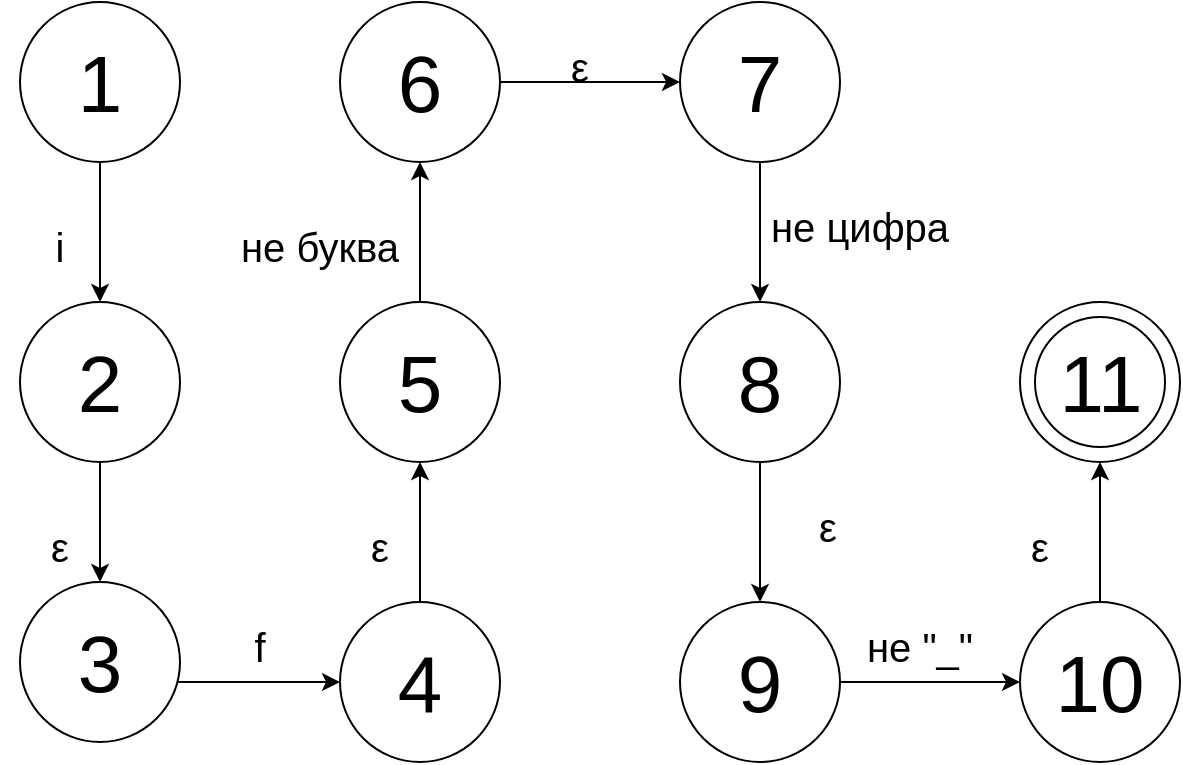 <mxfile version="18.1.2" type="device"><diagram id="Qc61dv2JkrQnbpvgRL9D" name="Page-1"><mxGraphModel dx="2500" dy="918" grid="1" gridSize="10" guides="1" tooltips="1" connect="1" arrows="1" fold="1" page="1" pageScale="1" pageWidth="827" pageHeight="1169" math="0" shadow="0"><root><mxCell id="0"/><mxCell id="1" parent="0"/><mxCell id="80_W7tgKT_amUG85Lleo-3" style="edgeStyle=orthogonalEdgeStyle;rounded=0;orthogonalLoop=1;jettySize=auto;html=1;fontSize=40;" edge="1" parent="1" source="80_W7tgKT_amUG85Lleo-1" target="80_W7tgKT_amUG85Lleo-2"><mxGeometry relative="1" as="geometry"><Array as="points"/></mxGeometry></mxCell><mxCell id="80_W7tgKT_amUG85Lleo-1" value="&lt;font style=&quot;font-size: 40px;&quot;&gt;1&lt;/font&gt;" style="ellipse;whiteSpace=wrap;html=1;aspect=fixed;" vertex="1" parent="1"><mxGeometry x="-20" y="160" width="80" height="80" as="geometry"/></mxCell><mxCell id="80_W7tgKT_amUG85Lleo-5" style="edgeStyle=orthogonalEdgeStyle;rounded=0;orthogonalLoop=1;jettySize=auto;html=1;fontSize=40;" edge="1" parent="1" source="80_W7tgKT_amUG85Lleo-2" target="80_W7tgKT_amUG85Lleo-4"><mxGeometry relative="1" as="geometry"/></mxCell><mxCell id="80_W7tgKT_amUG85Lleo-2" value="&lt;font style=&quot;font-size: 40px;&quot;&gt;2&lt;/font&gt;" style="ellipse;whiteSpace=wrap;html=1;aspect=fixed;" vertex="1" parent="1"><mxGeometry x="-20" y="310" width="80" height="80" as="geometry"/></mxCell><mxCell id="80_W7tgKT_amUG85Lleo-10" style="edgeStyle=orthogonalEdgeStyle;rounded=0;orthogonalLoop=1;jettySize=auto;html=1;entryX=0;entryY=0.5;entryDx=0;entryDy=0;fontSize=20;" edge="1" parent="1" source="80_W7tgKT_amUG85Lleo-4" target="80_W7tgKT_amUG85Lleo-9"><mxGeometry relative="1" as="geometry"><Array as="points"><mxPoint x="100" y="500"/><mxPoint x="100" y="500"/></Array></mxGeometry></mxCell><mxCell id="80_W7tgKT_amUG85Lleo-4" value="&lt;font style=&quot;font-size: 40px;&quot;&gt;3&lt;/font&gt;" style="ellipse;whiteSpace=wrap;html=1;aspect=fixed;" vertex="1" parent="1"><mxGeometry x="-20" y="450" width="80" height="80" as="geometry"/></mxCell><mxCell id="80_W7tgKT_amUG85Lleo-6" value="&lt;font style=&quot;font-size: 20px;&quot;&gt;ε&lt;/font&gt;" style="text;html=1;strokeColor=none;fillColor=none;align=center;verticalAlign=middle;whiteSpace=wrap;rounded=0;fontSize=40;" vertex="1" parent="1"><mxGeometry x="-30" y="410" width="60" height="30" as="geometry"/></mxCell><mxCell id="80_W7tgKT_amUG85Lleo-7" value="&lt;font style=&quot;font-size: 20px;&quot;&gt;i&lt;/font&gt;" style="text;html=1;strokeColor=none;fillColor=none;align=center;verticalAlign=middle;whiteSpace=wrap;rounded=0;fontSize=40;" vertex="1" parent="1"><mxGeometry x="-30" y="260" width="60" height="30" as="geometry"/></mxCell><mxCell id="80_W7tgKT_amUG85Lleo-8" value="&lt;font style=&quot;font-size: 20px;&quot;&gt;f&lt;/font&gt;" style="text;html=1;strokeColor=none;fillColor=none;align=center;verticalAlign=middle;whiteSpace=wrap;rounded=0;fontSize=40;" vertex="1" parent="1"><mxGeometry x="70" y="460" width="60" height="30" as="geometry"/></mxCell><mxCell id="80_W7tgKT_amUG85Lleo-67" style="edgeStyle=orthogonalEdgeStyle;rounded=0;orthogonalLoop=1;jettySize=auto;html=1;fontSize=40;" edge="1" parent="1" source="80_W7tgKT_amUG85Lleo-9" target="80_W7tgKT_amUG85Lleo-33"><mxGeometry relative="1" as="geometry"/></mxCell><mxCell id="80_W7tgKT_amUG85Lleo-9" value="&lt;font style=&quot;font-size: 40px;&quot;&gt;4&lt;/font&gt;" style="ellipse;whiteSpace=wrap;html=1;aspect=fixed;" vertex="1" parent="1"><mxGeometry x="140" y="460" width="80" height="80" as="geometry"/></mxCell><mxCell id="80_W7tgKT_amUG85Lleo-22" style="edgeStyle=orthogonalEdgeStyle;rounded=0;orthogonalLoop=1;jettySize=auto;html=1;fontSize=40;" edge="1" parent="1" source="80_W7tgKT_amUG85Lleo-11" target="80_W7tgKT_amUG85Lleo-21"><mxGeometry relative="1" as="geometry"/></mxCell><mxCell id="80_W7tgKT_amUG85Lleo-11" value="8" style="ellipse;whiteSpace=wrap;html=1;aspect=fixed;fontSize=40;" vertex="1" parent="1"><mxGeometry x="310" y="310" width="80" height="80" as="geometry"/></mxCell><mxCell id="80_W7tgKT_amUG85Lleo-48" style="edgeStyle=orthogonalEdgeStyle;rounded=0;orthogonalLoop=1;jettySize=auto;html=1;fontSize=40;" edge="1" parent="1" source="80_W7tgKT_amUG85Lleo-21" target="80_W7tgKT_amUG85Lleo-47"><mxGeometry relative="1" as="geometry"><Array as="points"/></mxGeometry></mxCell><mxCell id="80_W7tgKT_amUG85Lleo-21" value="9" style="ellipse;whiteSpace=wrap;html=1;aspect=fixed;fontSize=40;" vertex="1" parent="1"><mxGeometry x="310" y="460" width="80" height="80" as="geometry"/></mxCell><mxCell id="80_W7tgKT_amUG85Lleo-32" style="edgeStyle=orthogonalEdgeStyle;rounded=0;orthogonalLoop=1;jettySize=auto;html=1;fontSize=40;" edge="1" parent="1" source="80_W7tgKT_amUG85Lleo-33" target="80_W7tgKT_amUG85Lleo-35"><mxGeometry relative="1" as="geometry"/></mxCell><mxCell id="80_W7tgKT_amUG85Lleo-33" value="5" style="ellipse;whiteSpace=wrap;html=1;aspect=fixed;fontSize=40;" vertex="1" parent="1"><mxGeometry x="140" y="310" width="80" height="80" as="geometry"/></mxCell><mxCell id="80_W7tgKT_amUG85Lleo-34" style="edgeStyle=orthogonalEdgeStyle;rounded=0;orthogonalLoop=1;jettySize=auto;html=1;entryX=0;entryY=0.5;entryDx=0;entryDy=0;fontSize=20;" edge="1" parent="1" source="80_W7tgKT_amUG85Lleo-35" target="80_W7tgKT_amUG85Lleo-39"><mxGeometry relative="1" as="geometry"/></mxCell><mxCell id="80_W7tgKT_amUG85Lleo-35" value="6" style="ellipse;whiteSpace=wrap;html=1;aspect=fixed;fontSize=40;" vertex="1" parent="1"><mxGeometry x="140" y="160" width="80" height="80" as="geometry"/></mxCell><mxCell id="80_W7tgKT_amUG85Lleo-36" value="&lt;font style=&quot;font-size: 20px;&quot;&gt;ε&lt;/font&gt;" style="text;html=1;strokeColor=none;fillColor=none;align=center;verticalAlign=middle;whiteSpace=wrap;rounded=0;fontSize=40;" vertex="1" parent="1"><mxGeometry x="230" y="170" width="60" height="30" as="geometry"/></mxCell><mxCell id="80_W7tgKT_amUG85Lleo-43" style="edgeStyle=orthogonalEdgeStyle;rounded=0;orthogonalLoop=1;jettySize=auto;html=1;fontSize=20;" edge="1" parent="1" source="80_W7tgKT_amUG85Lleo-39" target="80_W7tgKT_amUG85Lleo-11"><mxGeometry relative="1" as="geometry"/></mxCell><mxCell id="80_W7tgKT_amUG85Lleo-39" value="7" style="ellipse;whiteSpace=wrap;html=1;aspect=fixed;fontSize=40;" vertex="1" parent="1"><mxGeometry x="310" y="160" width="80" height="80" as="geometry"/></mxCell><mxCell id="80_W7tgKT_amUG85Lleo-40" value="&lt;font style=&quot;font-size: 20px;&quot;&gt;ε&lt;/font&gt;" style="text;html=1;strokeColor=none;fillColor=none;align=center;verticalAlign=middle;whiteSpace=wrap;rounded=0;fontSize=40;" vertex="1" parent="1"><mxGeometry x="130" y="410" width="60" height="30" as="geometry"/></mxCell><mxCell id="80_W7tgKT_amUG85Lleo-41" value="&lt;font style=&quot;font-size: 20px;&quot;&gt;не буква&lt;/font&gt;" style="text;html=1;strokeColor=none;fillColor=none;align=center;verticalAlign=middle;whiteSpace=wrap;rounded=0;fontSize=40;" vertex="1" parent="1"><mxGeometry x="80" y="260" width="100" height="30" as="geometry"/></mxCell><mxCell id="80_W7tgKT_amUG85Lleo-42" value="&lt;font style=&quot;font-size: 20px;&quot;&gt;не &quot;_&quot;&lt;br&gt;&lt;/font&gt;" style="text;html=1;strokeColor=none;fillColor=none;align=center;verticalAlign=middle;whiteSpace=wrap;rounded=0;fontSize=40;" vertex="1" parent="1"><mxGeometry x="380" y="460" width="100" height="30" as="geometry"/></mxCell><mxCell id="80_W7tgKT_amUG85Lleo-45" value="&lt;font style=&quot;font-size: 20px;&quot;&gt;не цифра&lt;/font&gt;" style="text;html=1;strokeColor=none;fillColor=none;align=center;verticalAlign=middle;whiteSpace=wrap;rounded=0;fontSize=40;" vertex="1" parent="1"><mxGeometry x="350" y="250" width="100" height="30" as="geometry"/></mxCell><mxCell id="80_W7tgKT_amUG85Lleo-46" value="&lt;font style=&quot;font-size: 20px;&quot;&gt;ε&lt;/font&gt;" style="text;html=1;strokeColor=none;fillColor=none;align=center;verticalAlign=middle;whiteSpace=wrap;rounded=0;fontSize=40;" vertex="1" parent="1"><mxGeometry x="460" y="410" width="60" height="30" as="geometry"/></mxCell><mxCell id="80_W7tgKT_amUG85Lleo-53" style="edgeStyle=orthogonalEdgeStyle;rounded=0;orthogonalLoop=1;jettySize=auto;html=1;fontSize=40;" edge="1" parent="1" source="80_W7tgKT_amUG85Lleo-47" target="80_W7tgKT_amUG85Lleo-52"><mxGeometry relative="1" as="geometry"/></mxCell><mxCell id="80_W7tgKT_amUG85Lleo-47" value="10" style="ellipse;whiteSpace=wrap;html=1;aspect=fixed;fontSize=40;" vertex="1" parent="1"><mxGeometry x="480" y="460" width="80" height="80" as="geometry"/></mxCell><mxCell id="80_W7tgKT_amUG85Lleo-52" value="11" style="ellipse;whiteSpace=wrap;html=1;aspect=fixed;fontSize=40;" vertex="1" parent="1"><mxGeometry x="480" y="310" width="80" height="80" as="geometry"/></mxCell><mxCell id="80_W7tgKT_amUG85Lleo-54" value="&lt;font style=&quot;font-size: 20px;&quot;&gt;ε&lt;/font&gt;" style="text;html=1;strokeColor=none;fillColor=none;align=center;verticalAlign=middle;whiteSpace=wrap;rounded=0;fontSize=40;" vertex="1" parent="1"><mxGeometry x="354" y="400" width="60" height="30" as="geometry"/></mxCell><mxCell id="80_W7tgKT_amUG85Lleo-69" value="11" style="ellipse;whiteSpace=wrap;html=1;aspect=fixed;fontSize=40;" vertex="1" parent="1"><mxGeometry x="487.5" y="317.5" width="65" height="65" as="geometry"/></mxCell></root></mxGraphModel></diagram></mxfile>